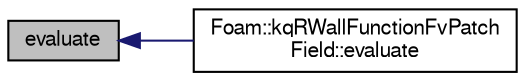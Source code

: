 digraph "evaluate"
{
  bgcolor="transparent";
  edge [fontname="FreeSans",fontsize="10",labelfontname="FreeSans",labelfontsize="10"];
  node [fontname="FreeSans",fontsize="10",shape=record];
  rankdir="LR";
  Node1 [label="evaluate",height=0.2,width=0.4,color="black", fillcolor="grey75", style="filled" fontcolor="black"];
  Node1 -> Node2 [dir="back",color="midnightblue",fontsize="10",style="solid",fontname="FreeSans"];
  Node2 [label="Foam::kqRWallFunctionFvPatch\lField::evaluate",height=0.2,width=0.4,color="black",URL="$a01210.html#a8a2e069a88d6c07df5d1bef6a1fc4e25",tooltip="Evaluate the patchField. "];
}

